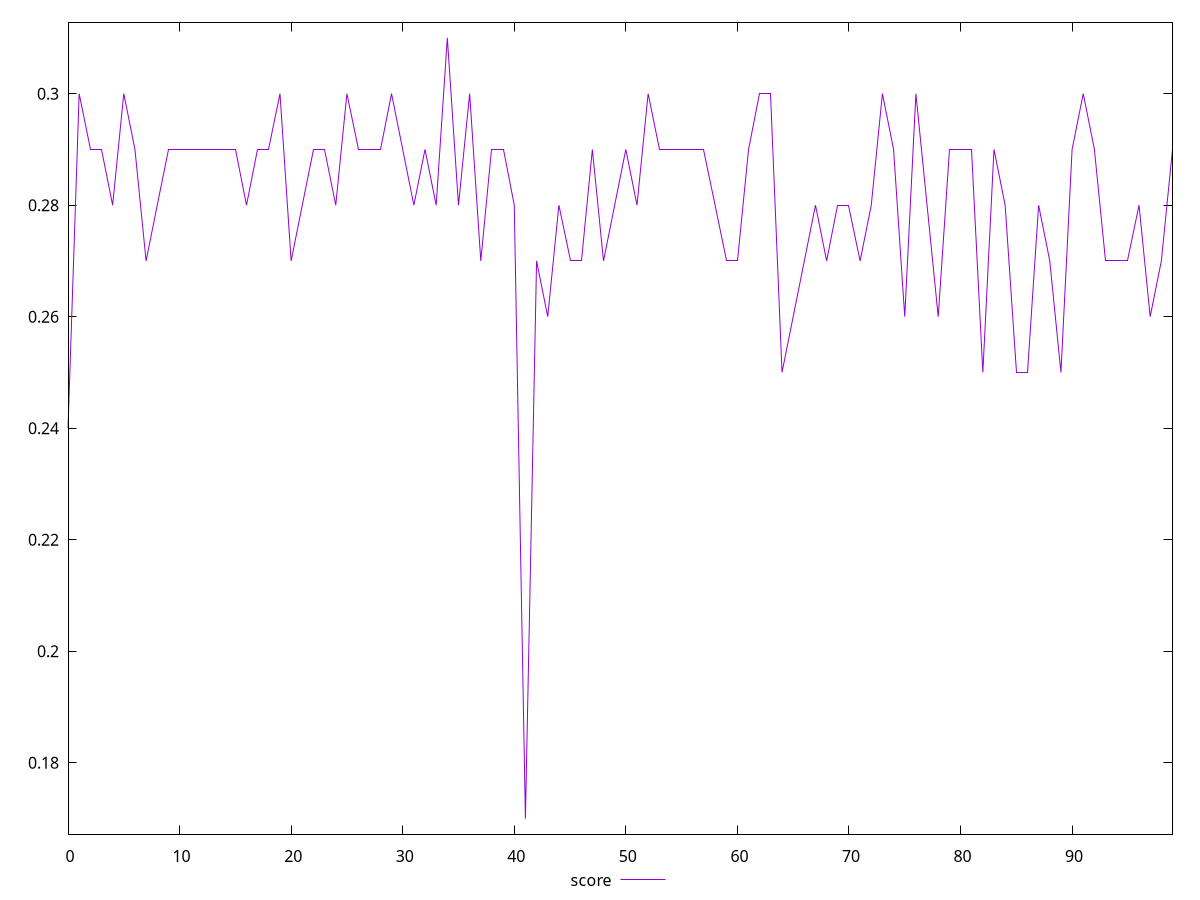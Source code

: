reset

$score <<EOF
0 0.24
1 0.3
2 0.29
3 0.29
4 0.28
5 0.3
6 0.29
7 0.27
8 0.28
9 0.29
10 0.29
11 0.29
12 0.29
13 0.29
14 0.29
15 0.29
16 0.28
17 0.29
18 0.29
19 0.3
20 0.27
21 0.28
22 0.29
23 0.29
24 0.28
25 0.3
26 0.29
27 0.29
28 0.29
29 0.3
30 0.29
31 0.28
32 0.29
33 0.28
34 0.31
35 0.28
36 0.3
37 0.27
38 0.29
39 0.29
40 0.28
41 0.17
42 0.27
43 0.26
44 0.28
45 0.27
46 0.27
47 0.29
48 0.27
49 0.28
50 0.29
51 0.28
52 0.3
53 0.29
54 0.29
55 0.29
56 0.29
57 0.29
58 0.28
59 0.27
60 0.27
61 0.29
62 0.3
63 0.3
64 0.25
65 0.26
66 0.27
67 0.28
68 0.27
69 0.28
70 0.28
71 0.27
72 0.28
73 0.3
74 0.29
75 0.26
76 0.3
77 0.28
78 0.26
79 0.29
80 0.29
81 0.29
82 0.25
83 0.29
84 0.28
85 0.25
86 0.25
87 0.28
88 0.27
89 0.25
90 0.29
91 0.3
92 0.29
93 0.27
94 0.27
95 0.27
96 0.28
97 0.26
98 0.27
99 0.29
EOF

set key outside below
set xrange [0:99]
set yrange [0.16720000000000002:0.3128]
set trange [0.16720000000000002:0.3128]
set terminal svg size 640, 500 enhanced background rgb 'white'
set output "reports/report_00031_2021-02-24T23-18-18.084Z/max-potential-fid/samples/astro/score/values.svg"

plot $score title "score" with line

reset
